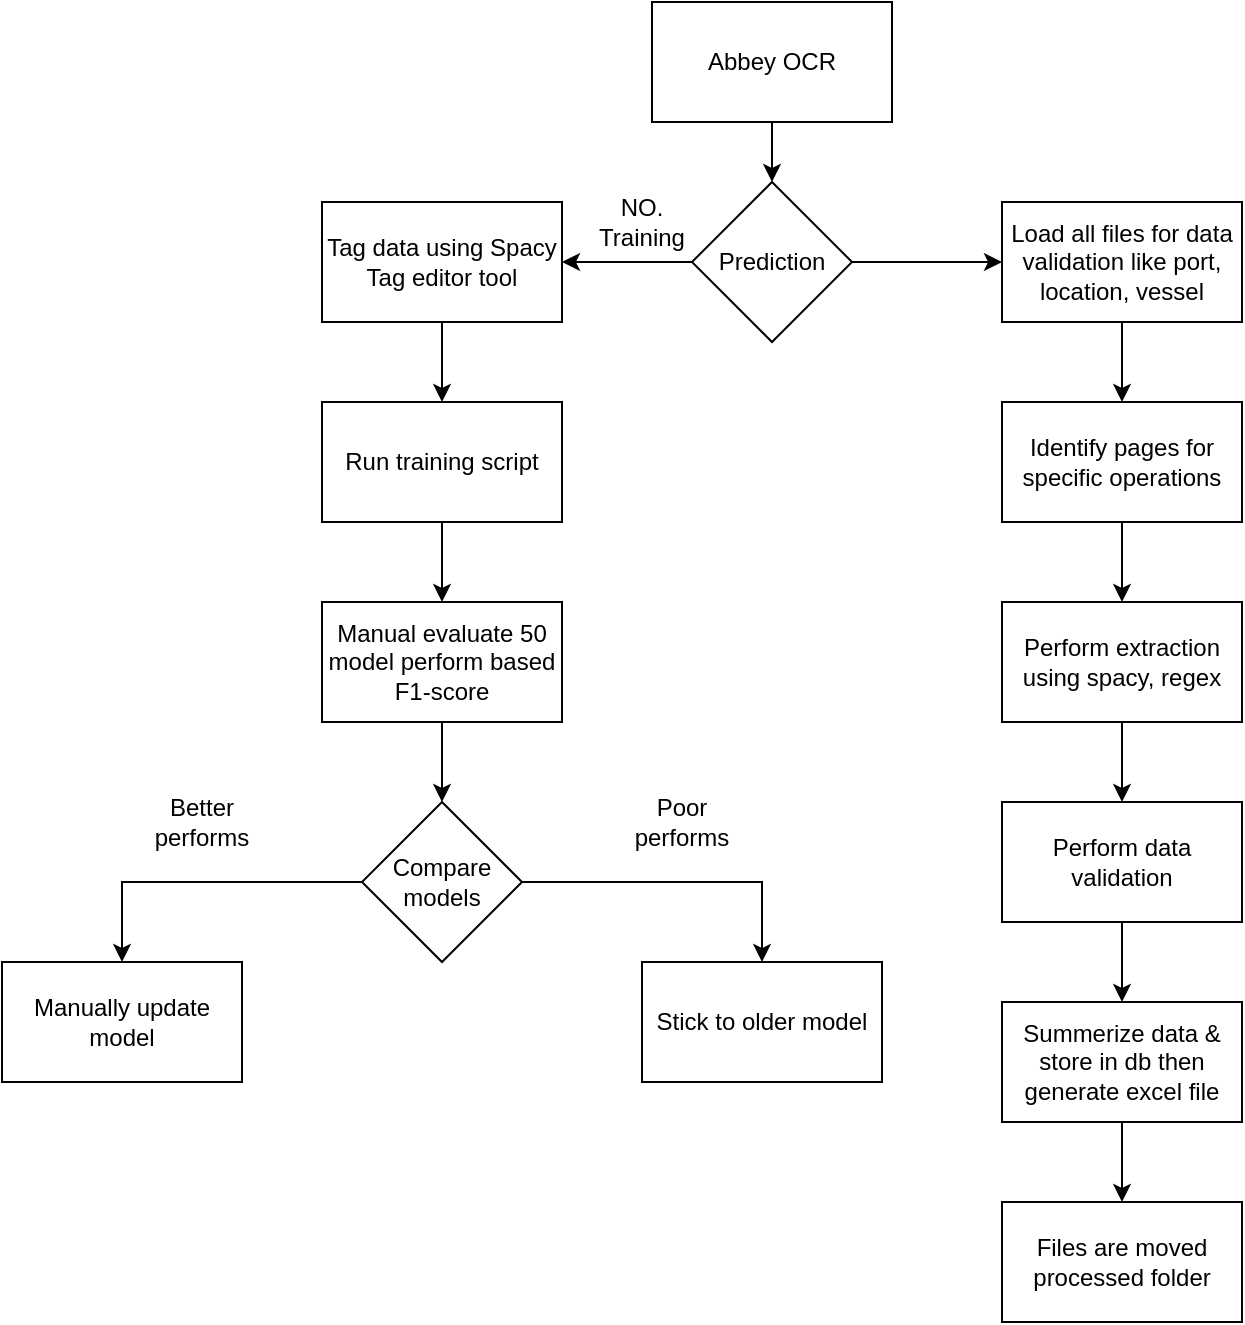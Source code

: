 <mxfile version="14.5.10"><diagram id="qjBdnUnVSLyD1CQHVJif" name="Page-1"><mxGraphModel dx="1038" dy="575" grid="1" gridSize="10" guides="1" tooltips="1" connect="1" arrows="1" fold="1" page="1" pageScale="1" pageWidth="850" pageHeight="1100" math="0" shadow="0"><root><mxCell id="0"/><mxCell id="1" parent="0"/><mxCell id="r1ar-AQzx2t_3Yki0Vt_-4" value="" style="edgeStyle=orthogonalEdgeStyle;rounded=0;orthogonalLoop=1;jettySize=auto;html=1;" edge="1" parent="1" source="r1ar-AQzx2t_3Yki0Vt_-1" target="r1ar-AQzx2t_3Yki0Vt_-3"><mxGeometry relative="1" as="geometry"/></mxCell><mxCell id="r1ar-AQzx2t_3Yki0Vt_-1" value="Abbey OCR" style="rounded=0;whiteSpace=wrap;html=1;" vertex="1" parent="1"><mxGeometry x="365" y="40" width="120" height="60" as="geometry"/></mxCell><mxCell id="r1ar-AQzx2t_3Yki0Vt_-6" style="edgeStyle=orthogonalEdgeStyle;rounded=0;orthogonalLoop=1;jettySize=auto;html=1;entryX=1;entryY=0.5;entryDx=0;entryDy=0;" edge="1" parent="1" source="r1ar-AQzx2t_3Yki0Vt_-3" target="r1ar-AQzx2t_3Yki0Vt_-5"><mxGeometry relative="1" as="geometry"/></mxCell><mxCell id="r1ar-AQzx2t_3Yki0Vt_-24" style="edgeStyle=orthogonalEdgeStyle;rounded=0;orthogonalLoop=1;jettySize=auto;html=1;entryX=0;entryY=0.5;entryDx=0;entryDy=0;" edge="1" parent="1" source="r1ar-AQzx2t_3Yki0Vt_-3" target="r1ar-AQzx2t_3Yki0Vt_-23"><mxGeometry relative="1" as="geometry"/></mxCell><mxCell id="r1ar-AQzx2t_3Yki0Vt_-3" value="Prediction" style="rhombus;whiteSpace=wrap;html=1;" vertex="1" parent="1"><mxGeometry x="385" y="130" width="80" height="80" as="geometry"/></mxCell><mxCell id="r1ar-AQzx2t_3Yki0Vt_-9" value="" style="edgeStyle=orthogonalEdgeStyle;rounded=0;orthogonalLoop=1;jettySize=auto;html=1;" edge="1" parent="1" source="r1ar-AQzx2t_3Yki0Vt_-5" target="r1ar-AQzx2t_3Yki0Vt_-8"><mxGeometry relative="1" as="geometry"/></mxCell><mxCell id="r1ar-AQzx2t_3Yki0Vt_-5" value="Tag data using Spacy Tag editor tool" style="rounded=0;whiteSpace=wrap;html=1;" vertex="1" parent="1"><mxGeometry x="200" y="140" width="120" height="60" as="geometry"/></mxCell><mxCell id="r1ar-AQzx2t_3Yki0Vt_-7" value="NO. Training" style="text;html=1;strokeColor=none;fillColor=none;align=center;verticalAlign=middle;whiteSpace=wrap;rounded=0;" vertex="1" parent="1"><mxGeometry x="340" y="140" width="40" height="20" as="geometry"/></mxCell><mxCell id="r1ar-AQzx2t_3Yki0Vt_-11" value="" style="edgeStyle=orthogonalEdgeStyle;rounded=0;orthogonalLoop=1;jettySize=auto;html=1;" edge="1" parent="1" source="r1ar-AQzx2t_3Yki0Vt_-8" target="r1ar-AQzx2t_3Yki0Vt_-10"><mxGeometry relative="1" as="geometry"/></mxCell><mxCell id="r1ar-AQzx2t_3Yki0Vt_-8" value="&lt;div&gt;Run training script&lt;/div&gt;" style="rounded=0;whiteSpace=wrap;html=1;" vertex="1" parent="1"><mxGeometry x="200" y="240" width="120" height="60" as="geometry"/></mxCell><mxCell id="r1ar-AQzx2t_3Yki0Vt_-15" value="" style="edgeStyle=orthogonalEdgeStyle;rounded=0;orthogonalLoop=1;jettySize=auto;html=1;" edge="1" parent="1" source="r1ar-AQzx2t_3Yki0Vt_-10" target="r1ar-AQzx2t_3Yki0Vt_-14"><mxGeometry relative="1" as="geometry"/></mxCell><mxCell id="r1ar-AQzx2t_3Yki0Vt_-10" value="Manual evaluate 50 model perform based F1-score" style="rounded=0;whiteSpace=wrap;html=1;" vertex="1" parent="1"><mxGeometry x="200" y="340" width="120" height="60" as="geometry"/></mxCell><mxCell id="r1ar-AQzx2t_3Yki0Vt_-18" style="edgeStyle=orthogonalEdgeStyle;rounded=0;orthogonalLoop=1;jettySize=auto;html=1;entryX=0.5;entryY=0;entryDx=0;entryDy=0;" edge="1" parent="1" source="r1ar-AQzx2t_3Yki0Vt_-14" target="r1ar-AQzx2t_3Yki0Vt_-17"><mxGeometry relative="1" as="geometry"/></mxCell><mxCell id="r1ar-AQzx2t_3Yki0Vt_-19" style="edgeStyle=orthogonalEdgeStyle;rounded=0;orthogonalLoop=1;jettySize=auto;html=1;entryX=0.5;entryY=0;entryDx=0;entryDy=0;" edge="1" parent="1" source="r1ar-AQzx2t_3Yki0Vt_-14" target="r1ar-AQzx2t_3Yki0Vt_-16"><mxGeometry relative="1" as="geometry"/></mxCell><mxCell id="r1ar-AQzx2t_3Yki0Vt_-14" value="Compare models" style="rhombus;whiteSpace=wrap;html=1;" vertex="1" parent="1"><mxGeometry x="220" y="440" width="80" height="80" as="geometry"/></mxCell><mxCell id="r1ar-AQzx2t_3Yki0Vt_-16" value="Stick to older model" style="rounded=0;whiteSpace=wrap;html=1;" vertex="1" parent="1"><mxGeometry x="360" y="520" width="120" height="60" as="geometry"/></mxCell><mxCell id="r1ar-AQzx2t_3Yki0Vt_-17" value="Manually update model" style="rounded=0;whiteSpace=wrap;html=1;" vertex="1" parent="1"><mxGeometry x="40" y="520" width="120" height="60" as="geometry"/></mxCell><mxCell id="r1ar-AQzx2t_3Yki0Vt_-20" value="Better performs" style="text;html=1;strokeColor=none;fillColor=none;align=center;verticalAlign=middle;whiteSpace=wrap;rounded=0;" vertex="1" parent="1"><mxGeometry x="120" y="440" width="40" height="20" as="geometry"/></mxCell><mxCell id="r1ar-AQzx2t_3Yki0Vt_-21" value="Poor performs" style="text;html=1;strokeColor=none;fillColor=none;align=center;verticalAlign=middle;whiteSpace=wrap;rounded=0;" vertex="1" parent="1"><mxGeometry x="360" y="440" width="40" height="20" as="geometry"/></mxCell><mxCell id="r1ar-AQzx2t_3Yki0Vt_-26" value="" style="edgeStyle=orthogonalEdgeStyle;rounded=0;orthogonalLoop=1;jettySize=auto;html=1;" edge="1" parent="1" source="r1ar-AQzx2t_3Yki0Vt_-23" target="r1ar-AQzx2t_3Yki0Vt_-25"><mxGeometry relative="1" as="geometry"/></mxCell><mxCell id="r1ar-AQzx2t_3Yki0Vt_-23" value="Load all files for data validation like port, location, vessel" style="rounded=0;whiteSpace=wrap;html=1;" vertex="1" parent="1"><mxGeometry x="540" y="140" width="120" height="60" as="geometry"/></mxCell><mxCell id="r1ar-AQzx2t_3Yki0Vt_-28" value="" style="edgeStyle=orthogonalEdgeStyle;rounded=0;orthogonalLoop=1;jettySize=auto;html=1;" edge="1" parent="1" source="r1ar-AQzx2t_3Yki0Vt_-25" target="r1ar-AQzx2t_3Yki0Vt_-27"><mxGeometry relative="1" as="geometry"/></mxCell><mxCell id="r1ar-AQzx2t_3Yki0Vt_-25" value="&lt;div&gt;Identify pages for specific operations&lt;/div&gt;" style="rounded=0;whiteSpace=wrap;html=1;" vertex="1" parent="1"><mxGeometry x="540" y="240" width="120" height="60" as="geometry"/></mxCell><mxCell id="r1ar-AQzx2t_3Yki0Vt_-30" value="" style="edgeStyle=orthogonalEdgeStyle;rounded=0;orthogonalLoop=1;jettySize=auto;html=1;" edge="1" parent="1" source="r1ar-AQzx2t_3Yki0Vt_-27" target="r1ar-AQzx2t_3Yki0Vt_-29"><mxGeometry relative="1" as="geometry"/></mxCell><mxCell id="r1ar-AQzx2t_3Yki0Vt_-27" value="Perform extraction using spacy, regex" style="rounded=0;whiteSpace=wrap;html=1;" vertex="1" parent="1"><mxGeometry x="540" y="340" width="120" height="60" as="geometry"/></mxCell><mxCell id="r1ar-AQzx2t_3Yki0Vt_-32" style="edgeStyle=orthogonalEdgeStyle;rounded=0;orthogonalLoop=1;jettySize=auto;html=1;entryX=0.5;entryY=0;entryDx=0;entryDy=0;" edge="1" parent="1" source="r1ar-AQzx2t_3Yki0Vt_-29" target="r1ar-AQzx2t_3Yki0Vt_-31"><mxGeometry relative="1" as="geometry"/></mxCell><mxCell id="r1ar-AQzx2t_3Yki0Vt_-29" value="Perform data validation" style="rounded=0;whiteSpace=wrap;html=1;" vertex="1" parent="1"><mxGeometry x="540" y="440" width="120" height="60" as="geometry"/></mxCell><mxCell id="r1ar-AQzx2t_3Yki0Vt_-34" value="" style="edgeStyle=orthogonalEdgeStyle;rounded=0;orthogonalLoop=1;jettySize=auto;html=1;" edge="1" parent="1" source="r1ar-AQzx2t_3Yki0Vt_-31" target="r1ar-AQzx2t_3Yki0Vt_-33"><mxGeometry relative="1" as="geometry"/></mxCell><mxCell id="r1ar-AQzx2t_3Yki0Vt_-31" value="Summerize data &amp;amp; store in db then generate excel file" style="rounded=0;whiteSpace=wrap;html=1;" vertex="1" parent="1"><mxGeometry x="540" y="540" width="120" height="60" as="geometry"/></mxCell><mxCell id="r1ar-AQzx2t_3Yki0Vt_-33" value="Files are moved processed folder" style="rounded=0;whiteSpace=wrap;html=1;" vertex="1" parent="1"><mxGeometry x="540" y="640" width="120" height="60" as="geometry"/></mxCell></root></mxGraphModel></diagram></mxfile>